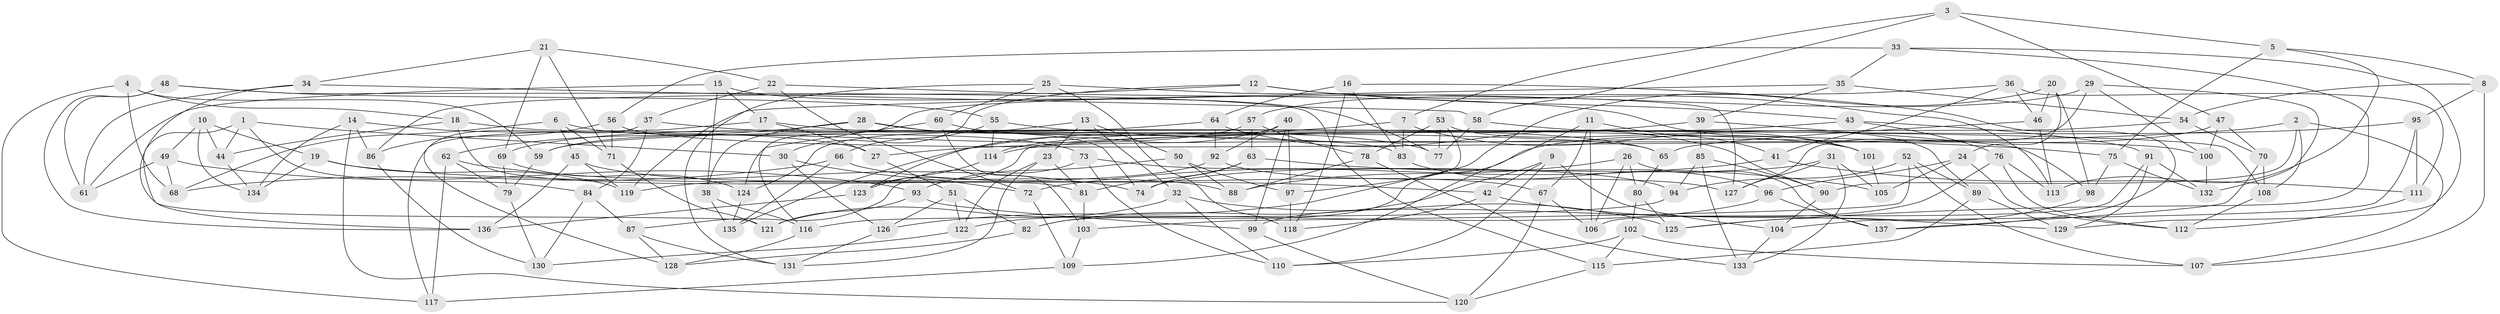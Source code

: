 // coarse degree distribution, {4: 0.41379310344827586, 6: 0.47126436781609193, 5: 0.09195402298850575, 3: 0.022988505747126436}
// Generated by graph-tools (version 1.1) at 2025/52/02/27/25 19:52:27]
// undirected, 137 vertices, 274 edges
graph export_dot {
graph [start="1"]
  node [color=gray90,style=filled];
  1;
  2;
  3;
  4;
  5;
  6;
  7;
  8;
  9;
  10;
  11;
  12;
  13;
  14;
  15;
  16;
  17;
  18;
  19;
  20;
  21;
  22;
  23;
  24;
  25;
  26;
  27;
  28;
  29;
  30;
  31;
  32;
  33;
  34;
  35;
  36;
  37;
  38;
  39;
  40;
  41;
  42;
  43;
  44;
  45;
  46;
  47;
  48;
  49;
  50;
  51;
  52;
  53;
  54;
  55;
  56;
  57;
  58;
  59;
  60;
  61;
  62;
  63;
  64;
  65;
  66;
  67;
  68;
  69;
  70;
  71;
  72;
  73;
  74;
  75;
  76;
  77;
  78;
  79;
  80;
  81;
  82;
  83;
  84;
  85;
  86;
  87;
  88;
  89;
  90;
  91;
  92;
  93;
  94;
  95;
  96;
  97;
  98;
  99;
  100;
  101;
  102;
  103;
  104;
  105;
  106;
  107;
  108;
  109;
  110;
  111;
  112;
  113;
  114;
  115;
  116;
  117;
  118;
  119;
  120;
  121;
  122;
  123;
  124;
  125;
  126;
  127;
  128;
  129;
  130;
  131;
  132;
  133;
  134;
  135;
  136;
  137;
  1 -- 84;
  1 -- 30;
  1 -- 44;
  1 -- 136;
  2 -- 107;
  2 -- 108;
  2 -- 27;
  2 -- 90;
  3 -- 7;
  3 -- 47;
  3 -- 58;
  3 -- 5;
  4 -- 117;
  4 -- 18;
  4 -- 68;
  4 -- 59;
  5 -- 113;
  5 -- 75;
  5 -- 8;
  6 -- 68;
  6 -- 71;
  6 -- 73;
  6 -- 45;
  7 -- 135;
  7 -- 83;
  7 -- 101;
  8 -- 95;
  8 -- 54;
  8 -- 107;
  9 -- 104;
  9 -- 42;
  9 -- 82;
  9 -- 110;
  10 -- 134;
  10 -- 49;
  10 -- 44;
  10 -- 19;
  11 -- 67;
  11 -- 106;
  11 -- 109;
  11 -- 41;
  12 -- 113;
  12 -- 43;
  12 -- 86;
  12 -- 30;
  13 -- 50;
  13 -- 23;
  13 -- 124;
  13 -- 32;
  14 -- 86;
  14 -- 134;
  14 -- 27;
  14 -- 120;
  15 -- 17;
  15 -- 61;
  15 -- 38;
  15 -- 77;
  16 -- 64;
  16 -- 118;
  16 -- 83;
  16 -- 137;
  17 -- 27;
  17 -- 65;
  17 -- 117;
  18 -- 101;
  18 -- 44;
  18 -- 81;
  19 -- 119;
  19 -- 42;
  19 -- 134;
  20 -- 126;
  20 -- 98;
  20 -- 46;
  20 -- 24;
  21 -- 22;
  21 -- 34;
  21 -- 71;
  21 -- 69;
  22 -- 37;
  22 -- 72;
  22 -- 101;
  23 -- 81;
  23 -- 131;
  23 -- 122;
  24 -- 105;
  24 -- 112;
  24 -- 96;
  25 -- 118;
  25 -- 131;
  25 -- 127;
  25 -- 60;
  26 -- 80;
  26 -- 106;
  26 -- 88;
  26 -- 137;
  27 -- 51;
  28 -- 62;
  28 -- 38;
  28 -- 77;
  28 -- 74;
  29 -- 132;
  29 -- 57;
  29 -- 100;
  29 -- 127;
  30 -- 126;
  30 -- 72;
  31 -- 105;
  31 -- 133;
  31 -- 74;
  31 -- 127;
  32 -- 110;
  32 -- 125;
  32 -- 121;
  33 -- 125;
  33 -- 35;
  33 -- 129;
  33 -- 56;
  34 -- 61;
  34 -- 58;
  34 -- 121;
  35 -- 119;
  35 -- 39;
  35 -- 54;
  36 -- 111;
  36 -- 41;
  36 -- 46;
  36 -- 116;
  37 -- 83;
  37 -- 128;
  37 -- 84;
  38 -- 116;
  38 -- 135;
  39 -- 98;
  39 -- 85;
  39 -- 114;
  40 -- 92;
  40 -- 97;
  40 -- 99;
  40 -- 123;
  41 -- 72;
  41 -- 111;
  42 -- 118;
  42 -- 129;
  43 -- 91;
  43 -- 76;
  43 -- 59;
  44 -- 134;
  45 -- 119;
  45 -- 136;
  45 -- 88;
  46 -- 65;
  46 -- 113;
  47 -- 100;
  47 -- 70;
  47 -- 82;
  48 -- 136;
  48 -- 55;
  48 -- 61;
  48 -- 115;
  49 -- 93;
  49 -- 61;
  49 -- 68;
  50 -- 93;
  50 -- 97;
  50 -- 88;
  51 -- 82;
  51 -- 126;
  51 -- 122;
  52 -- 103;
  52 -- 94;
  52 -- 107;
  52 -- 89;
  53 -- 77;
  53 -- 89;
  53 -- 97;
  53 -- 78;
  54 -- 123;
  54 -- 70;
  55 -- 75;
  55 -- 66;
  55 -- 114;
  56 -- 86;
  56 -- 71;
  56 -- 100;
  57 -- 59;
  57 -- 78;
  57 -- 63;
  58 -- 108;
  58 -- 77;
  59 -- 79;
  60 -- 124;
  60 -- 103;
  60 -- 65;
  62 -- 74;
  62 -- 79;
  62 -- 117;
  63 -- 74;
  63 -- 81;
  63 -- 105;
  64 -- 90;
  64 -- 92;
  64 -- 69;
  65 -- 80;
  66 -- 67;
  66 -- 68;
  66 -- 135;
  67 -- 120;
  67 -- 106;
  69 -- 124;
  69 -- 79;
  70 -- 108;
  70 -- 137;
  71 -- 121;
  72 -- 109;
  73 -- 87;
  73 -- 94;
  73 -- 110;
  75 -- 132;
  75 -- 98;
  76 -- 113;
  76 -- 99;
  76 -- 112;
  78 -- 133;
  78 -- 88;
  79 -- 130;
  80 -- 125;
  80 -- 102;
  81 -- 103;
  82 -- 128;
  83 -- 96;
  84 -- 87;
  84 -- 130;
  85 -- 133;
  85 -- 90;
  85 -- 94;
  86 -- 130;
  87 -- 131;
  87 -- 128;
  89 -- 115;
  89 -- 129;
  90 -- 104;
  91 -- 132;
  91 -- 129;
  91 -- 106;
  92 -- 119;
  92 -- 127;
  93 -- 121;
  93 -- 99;
  94 -- 116;
  95 -- 114;
  95 -- 111;
  95 -- 104;
  96 -- 122;
  96 -- 137;
  97 -- 118;
  98 -- 125;
  99 -- 120;
  100 -- 132;
  101 -- 105;
  102 -- 107;
  102 -- 115;
  102 -- 110;
  103 -- 109;
  104 -- 133;
  108 -- 112;
  109 -- 117;
  111 -- 112;
  114 -- 123;
  115 -- 120;
  116 -- 128;
  122 -- 130;
  123 -- 136;
  124 -- 135;
  126 -- 131;
}
